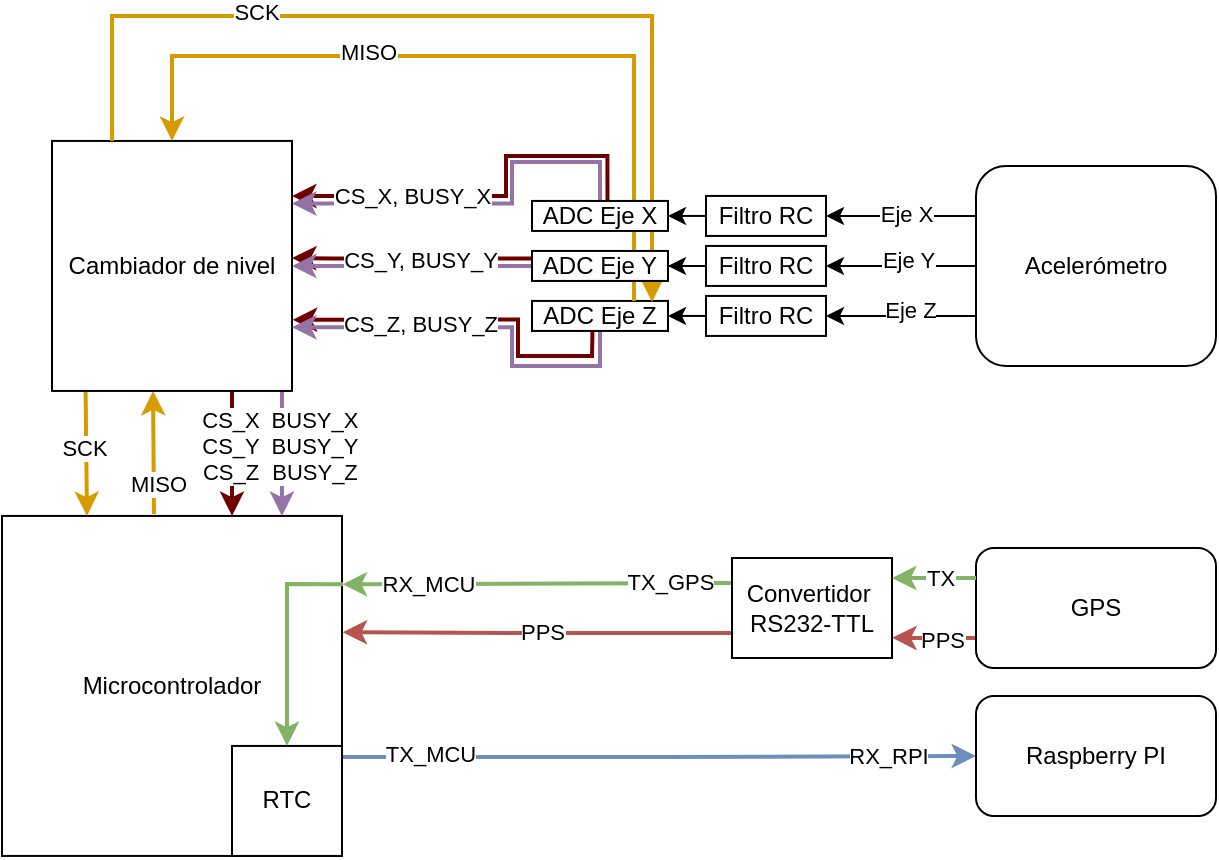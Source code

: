 <mxfile version="24.0.5" type="github">
  <diagram name="Página-1" id="wEMvNmd90RxLaCNRXkZW">
    <mxGraphModel dx="161" dy="744" grid="1" gridSize="10" guides="1" tooltips="1" connect="1" arrows="1" fold="1" page="1" pageScale="1" pageWidth="827" pageHeight="1169" math="0" shadow="0">
      <root>
        <mxCell id="0" />
        <mxCell id="1" parent="0" />
        <mxCell id="8uHz0c1iIWeHHJ7T1xvA-13" style="edgeStyle=orthogonalEdgeStyle;rounded=0;orthogonalLoop=1;jettySize=auto;html=1;entryX=1.003;entryY=0.715;entryDx=0;entryDy=0;entryPerimeter=0;strokeWidth=2;fillColor=#a20025;strokeColor=#6F0000;exitX=0.444;exitY=0.982;exitDx=0;exitDy=0;exitPerimeter=0;" edge="1" parent="1" source="8uHz0c1iIWeHHJ7T1xvA-46" target="8uHz0c1iIWeHHJ7T1xvA-43">
          <mxGeometry relative="1" as="geometry">
            <mxPoint x="1169" y="177.97" as="sourcePoint" />
            <mxPoint x="1018" y="171.595" as="targetPoint" />
            <Array as="points">
              <mxPoint x="1165" y="179.97" />
              <mxPoint x="1165" y="189.97" />
              <mxPoint x="1128" y="189.97" />
              <mxPoint x="1128" y="171.97" />
            </Array>
          </mxGeometry>
        </mxCell>
        <mxCell id="8uHz0c1iIWeHHJ7T1xvA-14" style="edgeStyle=orthogonalEdgeStyle;rounded=0;orthogonalLoop=1;jettySize=auto;html=1;exitX=0.548;exitY=0.015;exitDx=0;exitDy=0;exitPerimeter=0;strokeWidth=2;fillColor=#a20025;strokeColor=#6F0000;" edge="1" parent="1">
          <mxGeometry relative="1" as="geometry">
            <mxPoint x="1172.744" y="112.475" as="sourcePoint" />
            <mxPoint x="1015" y="109.97" as="targetPoint" />
            <Array as="points">
              <mxPoint x="1173" y="89.97" />
              <mxPoint x="1122" y="89.97" />
              <mxPoint x="1122" y="109.97" />
            </Array>
          </mxGeometry>
        </mxCell>
        <mxCell id="8uHz0c1iIWeHHJ7T1xvA-15" style="edgeStyle=orthogonalEdgeStyle;rounded=0;orthogonalLoop=1;jettySize=auto;html=1;exitX=0;exitY=0.25;exitDx=0;exitDy=0;strokeWidth=2;fillColor=#a20025;strokeColor=#6F0000;" edge="1" parent="1" source="8uHz0c1iIWeHHJ7T1xvA-54">
          <mxGeometry relative="1" as="geometry">
            <mxPoint x="1125" y="139.97" as="sourcePoint" />
            <mxPoint x="1015" y="140.97" as="targetPoint" />
            <Array as="points">
              <mxPoint x="1035" y="140.97" />
              <mxPoint x="1016" y="140.97" />
            </Array>
          </mxGeometry>
        </mxCell>
        <mxCell id="8uHz0c1iIWeHHJ7T1xvA-16" style="edgeStyle=orthogonalEdgeStyle;rounded=0;orthogonalLoop=1;jettySize=auto;html=1;exitX=1;exitY=0.709;exitDx=0;exitDy=0;exitPerimeter=0;fillColor=#dae8fc;strokeColor=#6c8ebf;strokeWidth=2;" edge="1" parent="1" source="8uHz0c1iIWeHHJ7T1xvA-19" target="8uHz0c1iIWeHHJ7T1xvA-58">
          <mxGeometry relative="1" as="geometry">
            <Array as="points" />
          </mxGeometry>
        </mxCell>
        <mxCell id="8uHz0c1iIWeHHJ7T1xvA-17" value="RX_RPI" style="edgeLabel;html=1;align=center;verticalAlign=middle;resizable=0;points=[];" vertex="1" connectable="0" parent="8uHz0c1iIWeHHJ7T1xvA-16">
          <mxGeometry x="0.763" relative="1" as="geometry">
            <mxPoint x="-7" as="offset" />
          </mxGeometry>
        </mxCell>
        <mxCell id="8uHz0c1iIWeHHJ7T1xvA-18" value="TX_MCU" style="edgeLabel;html=1;align=center;verticalAlign=middle;resizable=0;points=[];" vertex="1" connectable="0" parent="8uHz0c1iIWeHHJ7T1xvA-16">
          <mxGeometry x="-0.785" y="2" relative="1" as="geometry">
            <mxPoint x="10" as="offset" />
          </mxGeometry>
        </mxCell>
        <mxCell id="8uHz0c1iIWeHHJ7T1xvA-19" value="Microcontrolador" style="rounded=0;whiteSpace=wrap;html=1;" vertex="1" parent="1">
          <mxGeometry x="870" y="269.97" width="170" height="170" as="geometry" />
        </mxCell>
        <mxCell id="8uHz0c1iIWeHHJ7T1xvA-20" style="edgeStyle=orthogonalEdgeStyle;rounded=0;orthogonalLoop=1;jettySize=auto;html=1;exitX=0;exitY=0.25;exitDx=0;exitDy=0;entryX=1;entryY=0.5;entryDx=0;entryDy=0;" edge="1" parent="1" source="8uHz0c1iIWeHHJ7T1xvA-26" target="8uHz0c1iIWeHHJ7T1xvA-28">
          <mxGeometry relative="1" as="geometry">
            <mxPoint x="1285" y="119.97" as="targetPoint" />
          </mxGeometry>
        </mxCell>
        <mxCell id="8uHz0c1iIWeHHJ7T1xvA-21" value="Eje X" style="edgeLabel;html=1;align=center;verticalAlign=middle;resizable=0;points=[];" vertex="1" connectable="0" parent="8uHz0c1iIWeHHJ7T1xvA-20">
          <mxGeometry x="-0.064" y="-1" relative="1" as="geometry">
            <mxPoint as="offset" />
          </mxGeometry>
        </mxCell>
        <mxCell id="8uHz0c1iIWeHHJ7T1xvA-22" style="edgeStyle=orthogonalEdgeStyle;rounded=0;orthogonalLoop=1;jettySize=auto;html=1;exitX=0;exitY=0.5;exitDx=0;exitDy=0;entryX=1;entryY=0.5;entryDx=0;entryDy=0;" edge="1" parent="1" source="8uHz0c1iIWeHHJ7T1xvA-26" target="8uHz0c1iIWeHHJ7T1xvA-30">
          <mxGeometry relative="1" as="geometry">
            <mxPoint x="1285" y="144.97" as="targetPoint" />
          </mxGeometry>
        </mxCell>
        <mxCell id="8uHz0c1iIWeHHJ7T1xvA-23" value="Eje Y" style="edgeLabel;html=1;align=center;verticalAlign=middle;resizable=0;points=[];" vertex="1" connectable="0" parent="8uHz0c1iIWeHHJ7T1xvA-22">
          <mxGeometry x="-0.092" y="-3" relative="1" as="geometry">
            <mxPoint as="offset" />
          </mxGeometry>
        </mxCell>
        <mxCell id="8uHz0c1iIWeHHJ7T1xvA-24" style="edgeStyle=orthogonalEdgeStyle;rounded=0;orthogonalLoop=1;jettySize=auto;html=1;exitX=0;exitY=0.75;exitDx=0;exitDy=0;entryX=1;entryY=0.5;entryDx=0;entryDy=0;" edge="1" parent="1" source="8uHz0c1iIWeHHJ7T1xvA-26" target="8uHz0c1iIWeHHJ7T1xvA-32">
          <mxGeometry relative="1" as="geometry">
            <mxPoint x="1285" y="169.97" as="targetPoint" />
          </mxGeometry>
        </mxCell>
        <mxCell id="8uHz0c1iIWeHHJ7T1xvA-25" value="Eje Z" style="edgeLabel;html=1;align=center;verticalAlign=middle;resizable=0;points=[];" vertex="1" connectable="0" parent="8uHz0c1iIWeHHJ7T1xvA-24">
          <mxGeometry x="-0.121" y="-3" relative="1" as="geometry">
            <mxPoint as="offset" />
          </mxGeometry>
        </mxCell>
        <mxCell id="8uHz0c1iIWeHHJ7T1xvA-26" value="Acelerómetro" style="rounded=1;whiteSpace=wrap;html=1;" vertex="1" parent="1">
          <mxGeometry x="1357" y="94.97" width="120" height="100" as="geometry" />
        </mxCell>
        <mxCell id="8uHz0c1iIWeHHJ7T1xvA-27" style="edgeStyle=orthogonalEdgeStyle;rounded=0;orthogonalLoop=1;jettySize=auto;html=1;exitX=0;exitY=0.5;exitDx=0;exitDy=0;entryX=1;entryY=0.5;entryDx=0;entryDy=0;" edge="1" parent="1" source="8uHz0c1iIWeHHJ7T1xvA-28" target="8uHz0c1iIWeHHJ7T1xvA-53">
          <mxGeometry relative="1" as="geometry" />
        </mxCell>
        <mxCell id="8uHz0c1iIWeHHJ7T1xvA-28" value="Filtro RC" style="rounded=0;whiteSpace=wrap;html=1;" vertex="1" parent="1">
          <mxGeometry x="1222" y="109.97" width="60" height="20" as="geometry" />
        </mxCell>
        <mxCell id="8uHz0c1iIWeHHJ7T1xvA-29" value="" style="edgeStyle=orthogonalEdgeStyle;rounded=0;orthogonalLoop=1;jettySize=auto;html=1;" edge="1" parent="1" source="8uHz0c1iIWeHHJ7T1xvA-30" target="8uHz0c1iIWeHHJ7T1xvA-54">
          <mxGeometry relative="1" as="geometry" />
        </mxCell>
        <mxCell id="8uHz0c1iIWeHHJ7T1xvA-30" value="Filtro RC" style="rounded=0;whiteSpace=wrap;html=1;" vertex="1" parent="1">
          <mxGeometry x="1222" y="134.97" width="60" height="20" as="geometry" />
        </mxCell>
        <mxCell id="8uHz0c1iIWeHHJ7T1xvA-31" style="edgeStyle=orthogonalEdgeStyle;rounded=0;orthogonalLoop=1;jettySize=auto;html=1;exitX=0;exitY=0.5;exitDx=0;exitDy=0;entryX=1;entryY=0.5;entryDx=0;entryDy=0;" edge="1" parent="1" source="8uHz0c1iIWeHHJ7T1xvA-32" target="8uHz0c1iIWeHHJ7T1xvA-46">
          <mxGeometry relative="1" as="geometry" />
        </mxCell>
        <mxCell id="8uHz0c1iIWeHHJ7T1xvA-32" value="Filtro RC" style="rounded=0;whiteSpace=wrap;html=1;" vertex="1" parent="1">
          <mxGeometry x="1222" y="159.97" width="60" height="20" as="geometry" />
        </mxCell>
        <mxCell id="8uHz0c1iIWeHHJ7T1xvA-33" style="edgeStyle=orthogonalEdgeStyle;rounded=0;orthogonalLoop=1;jettySize=auto;html=1;exitX=0;exitY=0.5;exitDx=0;exitDy=0;entryX=1;entryY=0.5;entryDx=0;entryDy=0;strokeWidth=2;fillColor=#e1d5e7;strokeColor=#9673a6;" edge="1" parent="1" source="8uHz0c1iIWeHHJ7T1xvA-54" target="8uHz0c1iIWeHHJ7T1xvA-43">
          <mxGeometry relative="1" as="geometry" />
        </mxCell>
        <mxCell id="8uHz0c1iIWeHHJ7T1xvA-34" value="CS_Y, BUSY_Y" style="edgeLabel;html=1;align=center;verticalAlign=middle;resizable=0;points=[];" vertex="1" connectable="0" parent="8uHz0c1iIWeHHJ7T1xvA-33">
          <mxGeometry x="-0.019" y="-1" relative="1" as="geometry">
            <mxPoint x="3" y="-2" as="offset" />
          </mxGeometry>
        </mxCell>
        <mxCell id="8uHz0c1iIWeHHJ7T1xvA-35" style="edgeStyle=orthogonalEdgeStyle;rounded=0;orthogonalLoop=1;jettySize=auto;html=1;fillColor=#ffe6cc;strokeColor=#d79b00;strokeWidth=2;entryX=0.421;entryY=1.024;entryDx=0;entryDy=0;entryPerimeter=0;" edge="1" parent="1">
          <mxGeometry relative="1" as="geometry">
            <mxPoint x="946" y="268.97" as="sourcePoint" />
            <mxPoint x="945.52" y="207.47" as="targetPoint" />
            <Array as="points">
              <mxPoint x="946" y="268.97" />
              <mxPoint x="946" y="266.97" />
            </Array>
          </mxGeometry>
        </mxCell>
        <mxCell id="8uHz0c1iIWeHHJ7T1xvA-36" value="MISO" style="edgeLabel;html=1;align=center;verticalAlign=middle;resizable=0;points=[];" vertex="1" connectable="0" parent="8uHz0c1iIWeHHJ7T1xvA-35">
          <mxGeometry x="-0.283" y="-2" relative="1" as="geometry">
            <mxPoint y="6" as="offset" />
          </mxGeometry>
        </mxCell>
        <mxCell id="8uHz0c1iIWeHHJ7T1xvA-37" style="edgeStyle=orthogonalEdgeStyle;rounded=0;orthogonalLoop=1;jettySize=auto;html=1;exitX=0.14;exitY=1.002;exitDx=0;exitDy=0;entryX=0.25;entryY=0;entryDx=0;entryDy=0;strokeWidth=2;exitPerimeter=0;fillColor=#ffe6cc;strokeColor=#d79b00;" edge="1" parent="1" source="8uHz0c1iIWeHHJ7T1xvA-43" target="8uHz0c1iIWeHHJ7T1xvA-19">
          <mxGeometry relative="1" as="geometry">
            <Array as="points">
              <mxPoint x="913" y="207.97" />
            </Array>
          </mxGeometry>
        </mxCell>
        <mxCell id="8uHz0c1iIWeHHJ7T1xvA-38" value="SCK" style="edgeLabel;html=1;align=center;verticalAlign=middle;resizable=0;points=[];" vertex="1" connectable="0" parent="8uHz0c1iIWeHHJ7T1xvA-37">
          <mxGeometry x="0.043" y="-2" relative="1" as="geometry">
            <mxPoint y="-4" as="offset" />
          </mxGeometry>
        </mxCell>
        <mxCell id="8uHz0c1iIWeHHJ7T1xvA-39" style="edgeStyle=orthogonalEdgeStyle;rounded=0;orthogonalLoop=1;jettySize=auto;html=1;exitX=0.75;exitY=1;exitDx=0;exitDy=0;strokeWidth=2;fillColor=#a20025;strokeColor=#6F0000;flowAnimation=0;shadow=0;" edge="1" parent="1" source="8uHz0c1iIWeHHJ7T1xvA-43">
          <mxGeometry relative="1" as="geometry">
            <mxPoint x="985" y="269.97" as="targetPoint" />
            <Array as="points" />
          </mxGeometry>
        </mxCell>
        <mxCell id="8uHz0c1iIWeHHJ7T1xvA-40" value="CS_X&lt;div&gt;CS_Y&lt;/div&gt;&lt;div&gt;CS_Z&lt;/div&gt;" style="edgeLabel;html=1;align=center;verticalAlign=middle;resizable=0;points=[];" vertex="1" connectable="0" parent="8uHz0c1iIWeHHJ7T1xvA-39">
          <mxGeometry x="-0.191" y="1" relative="1" as="geometry">
            <mxPoint x="-2" y="2" as="offset" />
          </mxGeometry>
        </mxCell>
        <mxCell id="8uHz0c1iIWeHHJ7T1xvA-41" style="edgeStyle=orthogonalEdgeStyle;rounded=0;orthogonalLoop=1;jettySize=auto;html=1;exitX=0.95;exitY=1.002;exitDx=0;exitDy=0;entryX=1;entryY=0;entryDx=0;entryDy=0;exitPerimeter=0;strokeWidth=2;fillColor=#e1d5e7;strokeColor=#9673a6;" edge="1" parent="1" source="8uHz0c1iIWeHHJ7T1xvA-43">
          <mxGeometry relative="1" as="geometry">
            <mxPoint x="984.97" y="207.51" as="sourcePoint" />
            <mxPoint x="1009.97" y="270.01" as="targetPoint" />
            <Array as="points">
              <mxPoint x="1010" y="207.97" />
            </Array>
          </mxGeometry>
        </mxCell>
        <mxCell id="8uHz0c1iIWeHHJ7T1xvA-42" value="BUSY_X&lt;div&gt;BUSY_Y&lt;/div&gt;&lt;div&gt;BUSY_Z&lt;/div&gt;" style="edgeLabel;html=1;align=center;verticalAlign=middle;resizable=0;points=[];" vertex="1" connectable="0" parent="8uHz0c1iIWeHHJ7T1xvA-41">
          <mxGeometry x="-0.579" relative="1" as="geometry">
            <mxPoint x="16" y="15" as="offset" />
          </mxGeometry>
        </mxCell>
        <mxCell id="8uHz0c1iIWeHHJ7T1xvA-43" value="Cambiador de nivel" style="whiteSpace=wrap;html=1;rounded=0;" vertex="1" parent="1">
          <mxGeometry x="895" y="82.47" width="120" height="125" as="geometry" />
        </mxCell>
        <mxCell id="8uHz0c1iIWeHHJ7T1xvA-44" style="edgeStyle=orthogonalEdgeStyle;rounded=0;orthogonalLoop=1;jettySize=auto;html=1;fillColor=#e1d5e7;strokeColor=#9673a6;strokeWidth=2;exitX=0.5;exitY=1;exitDx=0;exitDy=0;entryX=0.982;entryY=0.745;entryDx=0;entryDy=0;entryPerimeter=0;" edge="1" parent="1" source="8uHz0c1iIWeHHJ7T1xvA-46">
          <mxGeometry relative="1" as="geometry">
            <mxPoint x="1171.16" y="178.47" as="sourcePoint" />
            <mxPoint x="1015" y="175.595" as="targetPoint" />
            <Array as="points">
              <mxPoint x="1169" y="194.97" />
              <mxPoint x="1125" y="194.97" />
              <mxPoint x="1125" y="175.97" />
            </Array>
          </mxGeometry>
        </mxCell>
        <mxCell id="8uHz0c1iIWeHHJ7T1xvA-45" value="CS_Z, BUSY_Z" style="edgeLabel;html=1;align=center;verticalAlign=middle;resizable=0;points=[];" vertex="1" connectable="0" parent="8uHz0c1iIWeHHJ7T1xvA-44">
          <mxGeometry x="0.215" y="-1" relative="1" as="geometry">
            <mxPoint x="-11" y="-1" as="offset" />
          </mxGeometry>
        </mxCell>
        <mxCell id="8uHz0c1iIWeHHJ7T1xvA-46" value="ADC Eje Z" style="whiteSpace=wrap;html=1;rounded=0;" vertex="1" parent="1">
          <mxGeometry x="1135" y="162.47" width="68" height="15" as="geometry" />
        </mxCell>
        <mxCell id="8uHz0c1iIWeHHJ7T1xvA-47" style="edgeStyle=orthogonalEdgeStyle;rounded=0;orthogonalLoop=1;jettySize=auto;html=1;exitX=0.5;exitY=0;exitDx=0;exitDy=0;entryX=1;entryY=0.25;entryDx=0;entryDy=0;fillColor=#e1d5e7;strokeColor=#9673a6;strokeWidth=2;" edge="1" parent="1" source="8uHz0c1iIWeHHJ7T1xvA-53" target="8uHz0c1iIWeHHJ7T1xvA-43">
          <mxGeometry relative="1" as="geometry">
            <Array as="points">
              <mxPoint x="1169" y="92.97" />
              <mxPoint x="1125" y="92.97" />
              <mxPoint x="1125" y="113.97" />
            </Array>
          </mxGeometry>
        </mxCell>
        <mxCell id="8uHz0c1iIWeHHJ7T1xvA-48" value="CS_X, BUSY_X" style="edgeLabel;html=1;align=center;verticalAlign=middle;resizable=0;points=[];" vertex="1" connectable="0" parent="8uHz0c1iIWeHHJ7T1xvA-47">
          <mxGeometry x="-0.236" y="1" relative="1" as="geometry">
            <mxPoint x="-51" y="6" as="offset" />
          </mxGeometry>
        </mxCell>
        <mxCell id="8uHz0c1iIWeHHJ7T1xvA-49" style="edgeStyle=orthogonalEdgeStyle;rounded=0;orthogonalLoop=1;jettySize=auto;html=1;exitX=0.75;exitY=0;exitDx=0;exitDy=0;entryX=0.5;entryY=0;entryDx=0;entryDy=0;fillColor=#ffe6cc;strokeColor=#d79b00;strokeWidth=2;" edge="1" parent="1" source="8uHz0c1iIWeHHJ7T1xvA-46" target="8uHz0c1iIWeHHJ7T1xvA-43">
          <mxGeometry relative="1" as="geometry">
            <mxPoint x="945" y="9.97" as="targetPoint" />
            <Array as="points">
              <mxPoint x="1186" y="39.97" />
              <mxPoint x="955" y="39.97" />
            </Array>
          </mxGeometry>
        </mxCell>
        <mxCell id="8uHz0c1iIWeHHJ7T1xvA-50" value="MISO" style="edgeLabel;html=1;align=center;verticalAlign=middle;resizable=0;points=[];" vertex="1" connectable="0" parent="8uHz0c1iIWeHHJ7T1xvA-49">
          <mxGeometry x="0.291" y="-2" relative="1" as="geometry">
            <mxPoint as="offset" />
          </mxGeometry>
        </mxCell>
        <mxCell id="8uHz0c1iIWeHHJ7T1xvA-51" style="edgeStyle=orthogonalEdgeStyle;rounded=0;orthogonalLoop=1;jettySize=auto;html=1;entryX=0.25;entryY=0;entryDx=0;entryDy=0;fillColor=#ffe6cc;strokeColor=#d79b00;strokeWidth=2;exitX=0.25;exitY=0;exitDx=0;exitDy=0;" edge="1" parent="1" source="8uHz0c1iIWeHHJ7T1xvA-43">
          <mxGeometry relative="1" as="geometry">
            <mxPoint x="1195" y="162.97" as="targetPoint" />
            <Array as="points">
              <mxPoint x="925" y="19.97" />
              <mxPoint x="1195" y="19.97" />
              <mxPoint x="1195" y="162.97" />
            </Array>
          </mxGeometry>
        </mxCell>
        <mxCell id="8uHz0c1iIWeHHJ7T1xvA-52" value="SCK" style="edgeLabel;html=1;align=center;verticalAlign=middle;resizable=0;points=[];" vertex="1" connectable="0" parent="8uHz0c1iIWeHHJ7T1xvA-51">
          <mxGeometry x="-0.434" y="2" relative="1" as="geometry">
            <mxPoint as="offset" />
          </mxGeometry>
        </mxCell>
        <mxCell id="8uHz0c1iIWeHHJ7T1xvA-53" value="ADC Eje X" style="whiteSpace=wrap;html=1;rounded=0;" vertex="1" parent="1">
          <mxGeometry x="1135" y="112.47" width="68" height="15" as="geometry" />
        </mxCell>
        <mxCell id="8uHz0c1iIWeHHJ7T1xvA-54" value="ADC Eje Y" style="whiteSpace=wrap;html=1;rounded=0;" vertex="1" parent="1">
          <mxGeometry x="1135" y="137.47" width="68" height="15" as="geometry" />
        </mxCell>
        <mxCell id="8uHz0c1iIWeHHJ7T1xvA-55" style="edgeStyle=orthogonalEdgeStyle;rounded=0;orthogonalLoop=1;jettySize=auto;html=1;exitX=0;exitY=0.75;exitDx=0;exitDy=0;entryX=1.001;entryY=0.798;entryDx=0;entryDy=0;entryPerimeter=0;fillColor=#f8cecc;strokeColor=#b85450;strokeWidth=2;" edge="1" parent="1" source="8uHz0c1iIWeHHJ7T1xvA-57" target="8uHz0c1iIWeHHJ7T1xvA-64">
          <mxGeometry relative="1" as="geometry" />
        </mxCell>
        <mxCell id="8uHz0c1iIWeHHJ7T1xvA-56" value="PPS" style="edgeLabel;html=1;align=center;verticalAlign=middle;resizable=0;points=[];" vertex="1" connectable="0" parent="8uHz0c1iIWeHHJ7T1xvA-55">
          <mxGeometry x="-0.529" y="1" relative="1" as="geometry">
            <mxPoint x="-7" as="offset" />
          </mxGeometry>
        </mxCell>
        <mxCell id="8uHz0c1iIWeHHJ7T1xvA-57" value="GPS" style="rounded=1;whiteSpace=wrap;html=1;" vertex="1" parent="1">
          <mxGeometry x="1357" y="286" width="120" height="60" as="geometry" />
        </mxCell>
        <mxCell id="8uHz0c1iIWeHHJ7T1xvA-58" value="Raspberry PI" style="rounded=1;whiteSpace=wrap;html=1;" vertex="1" parent="1">
          <mxGeometry x="1357" y="359.97" width="120" height="60" as="geometry" />
        </mxCell>
        <mxCell id="8uHz0c1iIWeHHJ7T1xvA-59" style="edgeStyle=orthogonalEdgeStyle;rounded=0;orthogonalLoop=1;jettySize=auto;html=1;fillColor=#d5e8d4;strokeColor=#82b366;strokeWidth=2;exitX=0;exitY=0.25;exitDx=0;exitDy=0;entryX=1.002;entryY=0.201;entryDx=0;entryDy=0;entryPerimeter=0;" edge="1" parent="1" source="8uHz0c1iIWeHHJ7T1xvA-64" target="8uHz0c1iIWeHHJ7T1xvA-19">
          <mxGeometry relative="1" as="geometry">
            <mxPoint x="1265" y="307" as="sourcePoint" />
            <mxPoint x="1039" y="304" as="targetPoint" />
            <Array as="points">
              <mxPoint x="1225" y="303" />
            </Array>
          </mxGeometry>
        </mxCell>
        <mxCell id="8uHz0c1iIWeHHJ7T1xvA-60" value="TX_GPS" style="edgeLabel;html=1;align=center;verticalAlign=middle;resizable=0;points=[];" vertex="1" connectable="0" parent="8uHz0c1iIWeHHJ7T1xvA-59">
          <mxGeometry x="-0.188" relative="1" as="geometry">
            <mxPoint x="48" y="-1" as="offset" />
          </mxGeometry>
        </mxCell>
        <mxCell id="8uHz0c1iIWeHHJ7T1xvA-61" value="RX_MCU" style="edgeLabel;html=1;align=center;verticalAlign=middle;resizable=0;points=[];" vertex="1" connectable="0" parent="8uHz0c1iIWeHHJ7T1xvA-59">
          <mxGeometry x="0.637" y="2" relative="1" as="geometry">
            <mxPoint x="7" y="-2" as="offset" />
          </mxGeometry>
        </mxCell>
        <mxCell id="8uHz0c1iIWeHHJ7T1xvA-62" style="edgeStyle=orthogonalEdgeStyle;rounded=0;orthogonalLoop=1;jettySize=auto;html=1;entryX=1.002;entryY=0.342;entryDx=0;entryDy=0;entryPerimeter=0;fillColor=#f8cecc;strokeColor=#b85450;strokeWidth=2;exitX=0;exitY=0.75;exitDx=0;exitDy=0;" edge="1" parent="1" source="8uHz0c1iIWeHHJ7T1xvA-64" target="8uHz0c1iIWeHHJ7T1xvA-19">
          <mxGeometry relative="1" as="geometry">
            <mxPoint x="1265" y="323" as="sourcePoint" />
            <Array as="points">
              <mxPoint x="1138" y="328" />
            </Array>
          </mxGeometry>
        </mxCell>
        <mxCell id="8uHz0c1iIWeHHJ7T1xvA-63" value="PPS" style="edgeLabel;html=1;align=center;verticalAlign=middle;resizable=0;points=[];" vertex="1" connectable="0" parent="8uHz0c1iIWeHHJ7T1xvA-62">
          <mxGeometry x="-0.02" y="-1" relative="1" as="geometry">
            <mxPoint as="offset" />
          </mxGeometry>
        </mxCell>
        <mxCell id="8uHz0c1iIWeHHJ7T1xvA-64" value="Convertidor&amp;nbsp;&lt;div&gt;RS232-TTL&lt;/div&gt;" style="rounded=0;whiteSpace=wrap;html=1;" vertex="1" parent="1">
          <mxGeometry x="1235" y="291" width="80" height="50" as="geometry" />
        </mxCell>
        <mxCell id="8uHz0c1iIWeHHJ7T1xvA-65" style="edgeStyle=orthogonalEdgeStyle;rounded=0;orthogonalLoop=1;jettySize=auto;html=1;exitX=0;exitY=0.25;exitDx=0;exitDy=0;strokeWidth=2;fillColor=#d5e8d4;strokeColor=#82b366;" edge="1" parent="1" source="8uHz0c1iIWeHHJ7T1xvA-57">
          <mxGeometry relative="1" as="geometry">
            <mxPoint x="1315" y="301" as="targetPoint" />
          </mxGeometry>
        </mxCell>
        <mxCell id="8uHz0c1iIWeHHJ7T1xvA-66" value="TX" style="edgeLabel;html=1;align=center;verticalAlign=middle;resizable=0;points=[];" vertex="1" connectable="0" parent="8uHz0c1iIWeHHJ7T1xvA-65">
          <mxGeometry x="-0.129" relative="1" as="geometry">
            <mxPoint as="offset" />
          </mxGeometry>
        </mxCell>
        <mxCell id="8uHz0c1iIWeHHJ7T1xvA-67" value="RTC" style="whiteSpace=wrap;html=1;aspect=fixed;" vertex="1" parent="1">
          <mxGeometry x="985" y="384.97" width="55" height="55" as="geometry" />
        </mxCell>
        <mxCell id="8uHz0c1iIWeHHJ7T1xvA-68" style="edgeStyle=orthogonalEdgeStyle;rounded=0;orthogonalLoop=1;jettySize=auto;html=1;exitX=1.003;exitY=0.201;exitDx=0;exitDy=0;entryX=0.5;entryY=0;entryDx=0;entryDy=0;exitPerimeter=0;fillColor=#d5e8d4;strokeColor=#82b366;strokeWidth=2;" edge="1" parent="1" source="8uHz0c1iIWeHHJ7T1xvA-19" target="8uHz0c1iIWeHHJ7T1xvA-67">
          <mxGeometry relative="1" as="geometry">
            <Array as="points">
              <mxPoint x="1038" y="304" />
              <mxPoint x="1035" y="304" />
              <mxPoint x="1012" y="304" />
            </Array>
          </mxGeometry>
        </mxCell>
      </root>
    </mxGraphModel>
  </diagram>
</mxfile>
